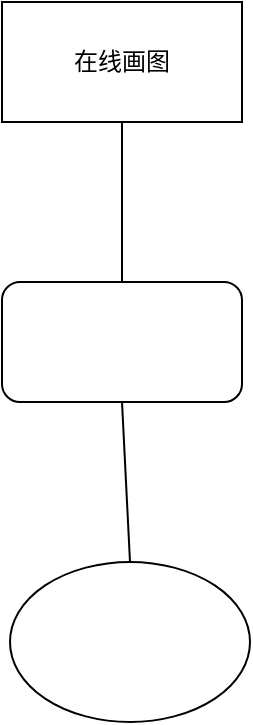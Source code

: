 <mxfile version="15.8.8" type="github">
  <diagram id="ZmhShPnc1M3WTOTEpSBK" name="Page-1">
    <mxGraphModel dx="1038" dy="519" grid="1" gridSize="10" guides="1" tooltips="1" connect="1" arrows="1" fold="1" page="1" pageScale="1" pageWidth="827" pageHeight="1169" math="0" shadow="0">
      <root>
        <mxCell id="0" />
        <mxCell id="1" parent="0" />
        <mxCell id="jo_Vc-OwqUzZWXvykLrk-1" value="" style="rounded=1;whiteSpace=wrap;html=1;" parent="1" vertex="1">
          <mxGeometry x="350" y="240" width="120" height="60" as="geometry" />
        </mxCell>
        <mxCell id="jo_Vc-OwqUzZWXvykLrk-2" value="在线画图" style="rounded=0;whiteSpace=wrap;html=1;" parent="1" vertex="1">
          <mxGeometry x="350" y="100" width="120" height="60" as="geometry" />
        </mxCell>
        <mxCell id="jo_Vc-OwqUzZWXvykLrk-3" value="" style="ellipse;whiteSpace=wrap;html=1;" parent="1" vertex="1">
          <mxGeometry x="354" y="380" width="120" height="80" as="geometry" />
        </mxCell>
        <mxCell id="jo_Vc-OwqUzZWXvykLrk-4" value="" style="endArrow=none;html=1;rounded=0;entryX=0.5;entryY=1;entryDx=0;entryDy=0;exitX=0.5;exitY=0;exitDx=0;exitDy=0;" parent="1" source="jo_Vc-OwqUzZWXvykLrk-1" target="jo_Vc-OwqUzZWXvykLrk-2" edge="1">
          <mxGeometry width="50" height="50" relative="1" as="geometry">
            <mxPoint x="390" y="290" as="sourcePoint" />
            <mxPoint x="440" y="240" as="targetPoint" />
          </mxGeometry>
        </mxCell>
        <mxCell id="jo_Vc-OwqUzZWXvykLrk-13" value="" style="endArrow=none;html=1;rounded=0;entryX=0.5;entryY=1;entryDx=0;entryDy=0;exitX=0.5;exitY=0;exitDx=0;exitDy=0;" parent="1" source="jo_Vc-OwqUzZWXvykLrk-3" target="jo_Vc-OwqUzZWXvykLrk-1" edge="1">
          <mxGeometry width="50" height="50" relative="1" as="geometry">
            <mxPoint x="430" y="380" as="sourcePoint" />
            <mxPoint x="480" y="330" as="targetPoint" />
          </mxGeometry>
        </mxCell>
      </root>
    </mxGraphModel>
  </diagram>
</mxfile>
